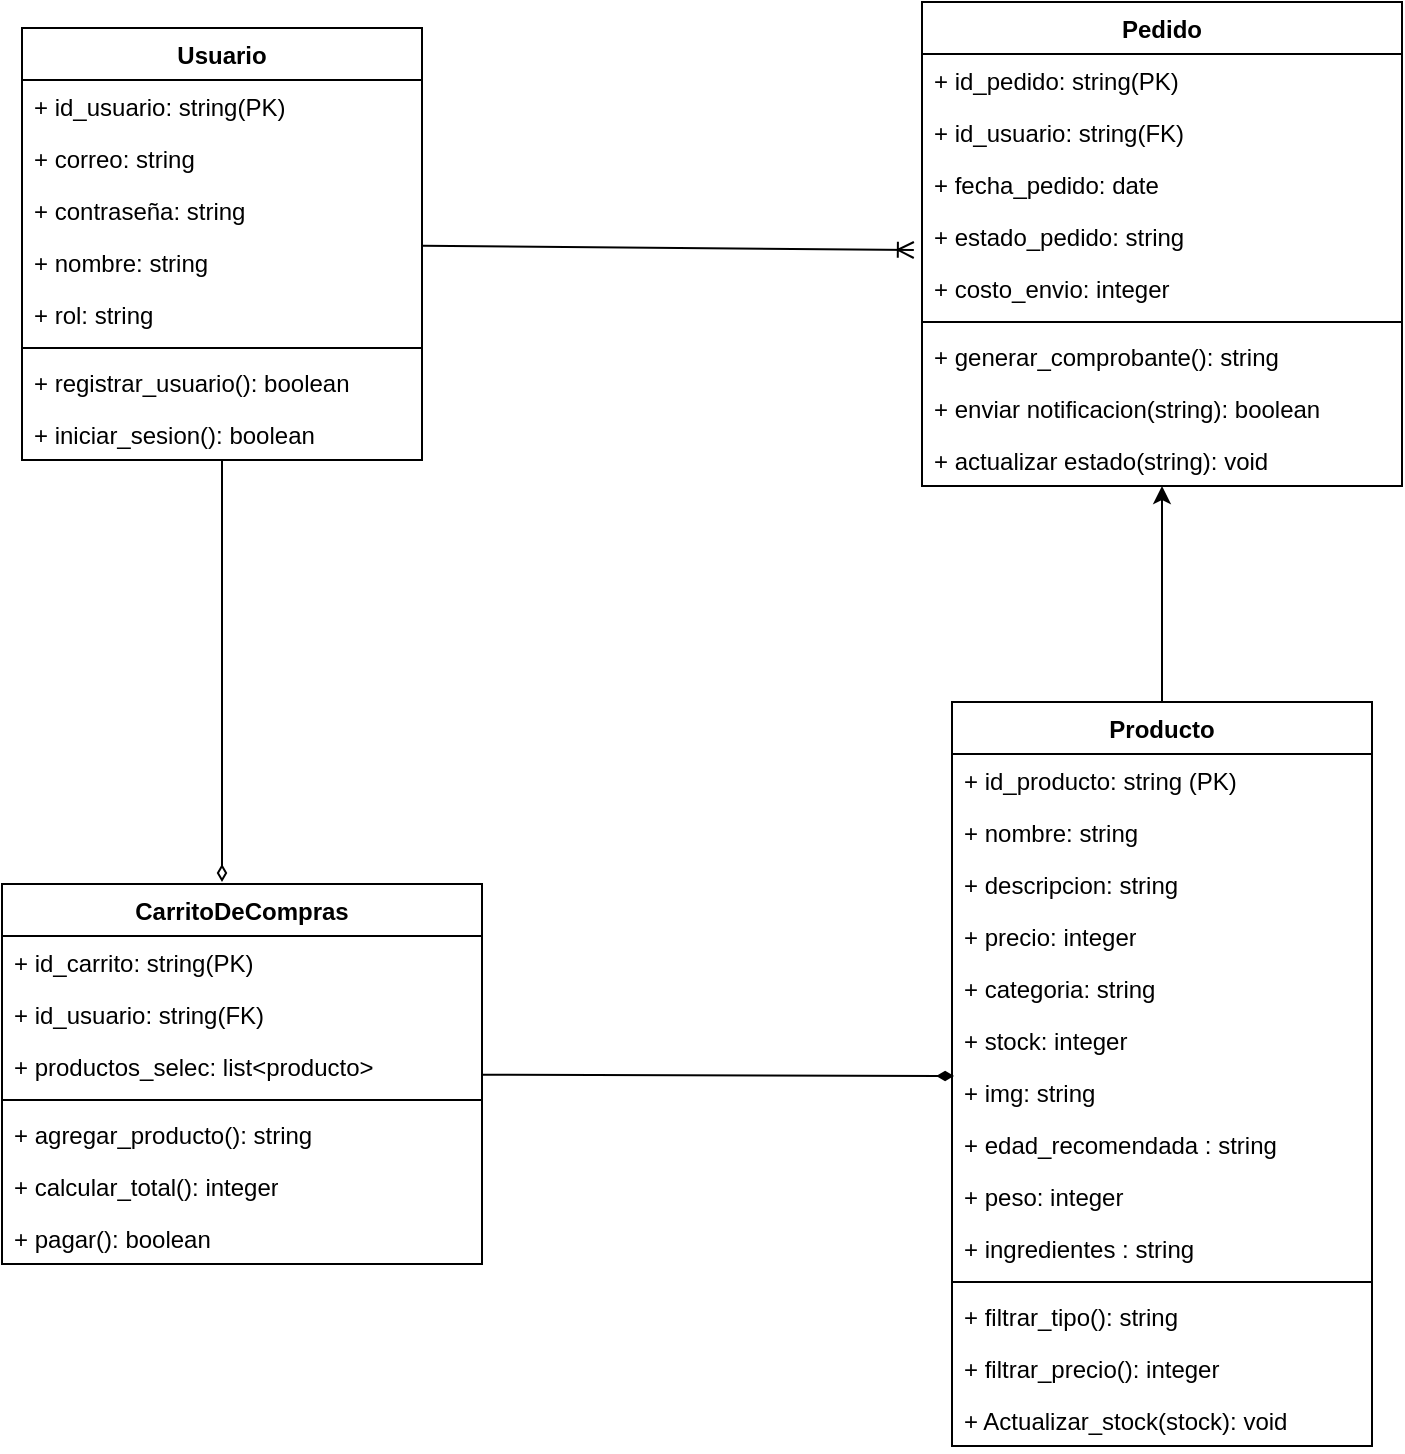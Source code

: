 <mxfile version="28.2.0">
  <diagram name="Página-1" id="JZeHO9JnNT2jCII-qCaZ">
    <mxGraphModel dx="1381" dy="757" grid="1" gridSize="10" guides="1" tooltips="1" connect="1" arrows="1" fold="1" page="1" pageScale="1" pageWidth="827" pageHeight="1169" math="0" shadow="0">
      <root>
        <mxCell id="0" />
        <mxCell id="1" parent="0" />
        <mxCell id="wsuXboVBja7lJ3KDwf4e-1" value="Usuario" style="swimlane;fontStyle=1;align=center;verticalAlign=top;childLayout=stackLayout;horizontal=1;startSize=26;horizontalStack=0;resizeParent=1;resizeParentMax=0;resizeLast=0;collapsible=1;marginBottom=0;whiteSpace=wrap;html=1;" parent="1" vertex="1">
          <mxGeometry x="40" y="33" width="200" height="216" as="geometry" />
        </mxCell>
        <mxCell id="wsuXboVBja7lJ3KDwf4e-2" value="+ id_usuario: string(PK)" style="text;strokeColor=none;fillColor=none;align=left;verticalAlign=top;spacingLeft=4;spacingRight=4;overflow=hidden;rotatable=0;points=[[0,0.5],[1,0.5]];portConstraint=eastwest;whiteSpace=wrap;html=1;" parent="wsuXboVBja7lJ3KDwf4e-1" vertex="1">
          <mxGeometry y="26" width="200" height="26" as="geometry" />
        </mxCell>
        <mxCell id="wsuXboVBja7lJ3KDwf4e-5" value="+ correo: string" style="text;strokeColor=none;fillColor=none;align=left;verticalAlign=top;spacingLeft=4;spacingRight=4;overflow=hidden;rotatable=0;points=[[0,0.5],[1,0.5]];portConstraint=eastwest;whiteSpace=wrap;html=1;" parent="wsuXboVBja7lJ3KDwf4e-1" vertex="1">
          <mxGeometry y="52" width="200" height="26" as="geometry" />
        </mxCell>
        <mxCell id="wsuXboVBja7lJ3KDwf4e-6" value="+ contraseña: string" style="text;strokeColor=none;fillColor=none;align=left;verticalAlign=top;spacingLeft=4;spacingRight=4;overflow=hidden;rotatable=0;points=[[0,0.5],[1,0.5]];portConstraint=eastwest;whiteSpace=wrap;html=1;" parent="wsuXboVBja7lJ3KDwf4e-1" vertex="1">
          <mxGeometry y="78" width="200" height="26" as="geometry" />
        </mxCell>
        <mxCell id="wsuXboVBja7lJ3KDwf4e-21" value="+ nombre: string" style="text;strokeColor=none;fillColor=none;align=left;verticalAlign=top;spacingLeft=4;spacingRight=4;overflow=hidden;rotatable=0;points=[[0,0.5],[1,0.5]];portConstraint=eastwest;whiteSpace=wrap;html=1;" parent="wsuXboVBja7lJ3KDwf4e-1" vertex="1">
          <mxGeometry y="104" width="200" height="26" as="geometry" />
        </mxCell>
        <mxCell id="wsuXboVBja7lJ3KDwf4e-20" value="+ rol: string" style="text;strokeColor=none;fillColor=none;align=left;verticalAlign=top;spacingLeft=4;spacingRight=4;overflow=hidden;rotatable=0;points=[[0,0.5],[1,0.5]];portConstraint=eastwest;whiteSpace=wrap;html=1;" parent="wsuXboVBja7lJ3KDwf4e-1" vertex="1">
          <mxGeometry y="130" width="200" height="26" as="geometry" />
        </mxCell>
        <mxCell id="wsuXboVBja7lJ3KDwf4e-3" value="" style="line;strokeWidth=1;fillColor=none;align=left;verticalAlign=middle;spacingTop=-1;spacingLeft=3;spacingRight=3;rotatable=0;labelPosition=right;points=[];portConstraint=eastwest;strokeColor=inherit;" parent="wsuXboVBja7lJ3KDwf4e-1" vertex="1">
          <mxGeometry y="156" width="200" height="8" as="geometry" />
        </mxCell>
        <mxCell id="wsuXboVBja7lJ3KDwf4e-4" value="+ registrar_usuario(): boolean" style="text;strokeColor=none;fillColor=none;align=left;verticalAlign=top;spacingLeft=4;spacingRight=4;overflow=hidden;rotatable=0;points=[[0,0.5],[1,0.5]];portConstraint=eastwest;whiteSpace=wrap;html=1;" parent="wsuXboVBja7lJ3KDwf4e-1" vertex="1">
          <mxGeometry y="164" width="200" height="26" as="geometry" />
        </mxCell>
        <mxCell id="wsuXboVBja7lJ3KDwf4e-24" value="+ iniciar_sesion(): boolean" style="text;strokeColor=none;fillColor=none;align=left;verticalAlign=top;spacingLeft=4;spacingRight=4;overflow=hidden;rotatable=0;points=[[0,0.5],[1,0.5]];portConstraint=eastwest;whiteSpace=wrap;html=1;" parent="wsuXboVBja7lJ3KDwf4e-1" vertex="1">
          <mxGeometry y="190" width="200" height="26" as="geometry" />
        </mxCell>
        <mxCell id="jud9MNa1EZAo4VdUJaBS-43" style="rounded=0;orthogonalLoop=1;jettySize=auto;html=1;" edge="1" parent="1" source="jud9MNa1EZAo4VdUJaBS-1" target="jud9MNa1EZAo4VdUJaBS-25">
          <mxGeometry relative="1" as="geometry" />
        </mxCell>
        <mxCell id="jud9MNa1EZAo4VdUJaBS-1" value="Producto" style="swimlane;fontStyle=1;align=center;verticalAlign=top;childLayout=stackLayout;horizontal=1;startSize=26;horizontalStack=0;resizeParent=1;resizeParentMax=0;resizeLast=0;collapsible=1;marginBottom=0;whiteSpace=wrap;html=1;" vertex="1" parent="1">
          <mxGeometry x="505" y="370" width="210" height="372" as="geometry" />
        </mxCell>
        <mxCell id="jud9MNa1EZAo4VdUJaBS-2" value="+ id_producto: string (PK)" style="text;strokeColor=none;fillColor=none;align=left;verticalAlign=top;spacingLeft=4;spacingRight=4;overflow=hidden;rotatable=0;points=[[0,0.5],[1,0.5]];portConstraint=eastwest;whiteSpace=wrap;html=1;" vertex="1" parent="jud9MNa1EZAo4VdUJaBS-1">
          <mxGeometry y="26" width="210" height="26" as="geometry" />
        </mxCell>
        <mxCell id="jud9MNa1EZAo4VdUJaBS-7" value="+ nombre: string" style="text;strokeColor=none;fillColor=none;align=left;verticalAlign=top;spacingLeft=4;spacingRight=4;overflow=hidden;rotatable=0;points=[[0,0.5],[1,0.5]];portConstraint=eastwest;whiteSpace=wrap;html=1;" vertex="1" parent="jud9MNa1EZAo4VdUJaBS-1">
          <mxGeometry y="52" width="210" height="26" as="geometry" />
        </mxCell>
        <mxCell id="jud9MNa1EZAo4VdUJaBS-5" value="+ descripcion: string" style="text;strokeColor=none;fillColor=none;align=left;verticalAlign=top;spacingLeft=4;spacingRight=4;overflow=hidden;rotatable=0;points=[[0,0.5],[1,0.5]];portConstraint=eastwest;whiteSpace=wrap;html=1;" vertex="1" parent="jud9MNa1EZAo4VdUJaBS-1">
          <mxGeometry y="78" width="210" height="26" as="geometry" />
        </mxCell>
        <mxCell id="jud9MNa1EZAo4VdUJaBS-9" value="+ precio: integer" style="text;strokeColor=none;fillColor=none;align=left;verticalAlign=top;spacingLeft=4;spacingRight=4;overflow=hidden;rotatable=0;points=[[0,0.5],[1,0.5]];portConstraint=eastwest;whiteSpace=wrap;html=1;" vertex="1" parent="jud9MNa1EZAo4VdUJaBS-1">
          <mxGeometry y="104" width="210" height="26" as="geometry" />
        </mxCell>
        <mxCell id="jud9MNa1EZAo4VdUJaBS-10" value="+ categoria: string" style="text;strokeColor=none;fillColor=none;align=left;verticalAlign=top;spacingLeft=4;spacingRight=4;overflow=hidden;rotatable=0;points=[[0,0.5],[1,0.5]];portConstraint=eastwest;whiteSpace=wrap;html=1;" vertex="1" parent="jud9MNa1EZAo4VdUJaBS-1">
          <mxGeometry y="130" width="210" height="26" as="geometry" />
        </mxCell>
        <mxCell id="jud9MNa1EZAo4VdUJaBS-8" value="+ stock: integer" style="text;strokeColor=none;fillColor=none;align=left;verticalAlign=top;spacingLeft=4;spacingRight=4;overflow=hidden;rotatable=0;points=[[0,0.5],[1,0.5]];portConstraint=eastwest;whiteSpace=wrap;html=1;" vertex="1" parent="jud9MNa1EZAo4VdUJaBS-1">
          <mxGeometry y="156" width="210" height="26" as="geometry" />
        </mxCell>
        <mxCell id="jud9MNa1EZAo4VdUJaBS-11" value="+ img: string" style="text;strokeColor=none;fillColor=none;align=left;verticalAlign=top;spacingLeft=4;spacingRight=4;overflow=hidden;rotatable=0;points=[[0,0.5],[1,0.5]];portConstraint=eastwest;whiteSpace=wrap;html=1;" vertex="1" parent="jud9MNa1EZAo4VdUJaBS-1">
          <mxGeometry y="182" width="210" height="26" as="geometry" />
        </mxCell>
        <mxCell id="jud9MNa1EZAo4VdUJaBS-6" value="+ edad_recomendada : string" style="text;strokeColor=none;fillColor=none;align=left;verticalAlign=top;spacingLeft=4;spacingRight=4;overflow=hidden;rotatable=0;points=[[0,0.5],[1,0.5]];portConstraint=eastwest;whiteSpace=wrap;html=1;" vertex="1" parent="jud9MNa1EZAo4VdUJaBS-1">
          <mxGeometry y="208" width="210" height="26" as="geometry" />
        </mxCell>
        <mxCell id="jud9MNa1EZAo4VdUJaBS-13" value="+ peso: integer" style="text;strokeColor=none;fillColor=none;align=left;verticalAlign=top;spacingLeft=4;spacingRight=4;overflow=hidden;rotatable=0;points=[[0,0.5],[1,0.5]];portConstraint=eastwest;whiteSpace=wrap;html=1;" vertex="1" parent="jud9MNa1EZAo4VdUJaBS-1">
          <mxGeometry y="234" width="210" height="26" as="geometry" />
        </mxCell>
        <mxCell id="jud9MNa1EZAo4VdUJaBS-12" value="+ ingredientes : string" style="text;strokeColor=none;fillColor=none;align=left;verticalAlign=top;spacingLeft=4;spacingRight=4;overflow=hidden;rotatable=0;points=[[0,0.5],[1,0.5]];portConstraint=eastwest;whiteSpace=wrap;html=1;" vertex="1" parent="jud9MNa1EZAo4VdUJaBS-1">
          <mxGeometry y="260" width="210" height="26" as="geometry" />
        </mxCell>
        <mxCell id="jud9MNa1EZAo4VdUJaBS-3" value="" style="line;strokeWidth=1;fillColor=none;align=left;verticalAlign=middle;spacingTop=-1;spacingLeft=3;spacingRight=3;rotatable=0;labelPosition=right;points=[];portConstraint=eastwest;strokeColor=inherit;" vertex="1" parent="jud9MNa1EZAo4VdUJaBS-1">
          <mxGeometry y="286" width="210" height="8" as="geometry" />
        </mxCell>
        <mxCell id="jud9MNa1EZAo4VdUJaBS-4" value="+ filtrar_tipo(): string" style="text;strokeColor=none;fillColor=none;align=left;verticalAlign=top;spacingLeft=4;spacingRight=4;overflow=hidden;rotatable=0;points=[[0,0.5],[1,0.5]];portConstraint=eastwest;whiteSpace=wrap;html=1;" vertex="1" parent="jud9MNa1EZAo4VdUJaBS-1">
          <mxGeometry y="294" width="210" height="26" as="geometry" />
        </mxCell>
        <mxCell id="jud9MNa1EZAo4VdUJaBS-14" value="+ filtrar_precio(): integer" style="text;strokeColor=none;fillColor=none;align=left;verticalAlign=top;spacingLeft=4;spacingRight=4;overflow=hidden;rotatable=0;points=[[0,0.5],[1,0.5]];portConstraint=eastwest;whiteSpace=wrap;html=1;" vertex="1" parent="jud9MNa1EZAo4VdUJaBS-1">
          <mxGeometry y="320" width="210" height="26" as="geometry" />
        </mxCell>
        <mxCell id="jud9MNa1EZAo4VdUJaBS-15" value="+ Actualizar_stock(stock): void" style="text;strokeColor=none;fillColor=none;align=left;verticalAlign=top;spacingLeft=4;spacingRight=4;overflow=hidden;rotatable=0;points=[[0,0.5],[1,0.5]];portConstraint=eastwest;whiteSpace=wrap;html=1;" vertex="1" parent="jud9MNa1EZAo4VdUJaBS-1">
          <mxGeometry y="346" width="210" height="26" as="geometry" />
        </mxCell>
        <mxCell id="jud9MNa1EZAo4VdUJaBS-16" value="CarritoDeCompras" style="swimlane;fontStyle=1;align=center;verticalAlign=top;childLayout=stackLayout;horizontal=1;startSize=26;horizontalStack=0;resizeParent=1;resizeParentMax=0;resizeLast=0;collapsible=1;marginBottom=0;whiteSpace=wrap;html=1;" vertex="1" parent="1">
          <mxGeometry x="30" y="461" width="240" height="190" as="geometry" />
        </mxCell>
        <mxCell id="jud9MNa1EZAo4VdUJaBS-17" value="+ id_carrito: string(PK)" style="text;strokeColor=none;fillColor=none;align=left;verticalAlign=top;spacingLeft=4;spacingRight=4;overflow=hidden;rotatable=0;points=[[0,0.5],[1,0.5]];portConstraint=eastwest;whiteSpace=wrap;html=1;" vertex="1" parent="jud9MNa1EZAo4VdUJaBS-16">
          <mxGeometry y="26" width="240" height="26" as="geometry" />
        </mxCell>
        <mxCell id="jud9MNa1EZAo4VdUJaBS-20" value="+ id_usuario: string(FK)" style="text;strokeColor=none;fillColor=none;align=left;verticalAlign=top;spacingLeft=4;spacingRight=4;overflow=hidden;rotatable=0;points=[[0,0.5],[1,0.5]];portConstraint=eastwest;whiteSpace=wrap;html=1;" vertex="1" parent="jud9MNa1EZAo4VdUJaBS-16">
          <mxGeometry y="52" width="240" height="26" as="geometry" />
        </mxCell>
        <mxCell id="jud9MNa1EZAo4VdUJaBS-21" value="+ productos_selec: list&amp;lt;producto&amp;gt;" style="text;strokeColor=none;fillColor=none;align=left;verticalAlign=top;spacingLeft=4;spacingRight=4;overflow=hidden;rotatable=0;points=[[0,0.5],[1,0.5]];portConstraint=eastwest;whiteSpace=wrap;html=1;" vertex="1" parent="jud9MNa1EZAo4VdUJaBS-16">
          <mxGeometry y="78" width="240" height="26" as="geometry" />
        </mxCell>
        <mxCell id="jud9MNa1EZAo4VdUJaBS-18" value="" style="line;strokeWidth=1;fillColor=none;align=left;verticalAlign=middle;spacingTop=-1;spacingLeft=3;spacingRight=3;rotatable=0;labelPosition=right;points=[];portConstraint=eastwest;strokeColor=inherit;" vertex="1" parent="jud9MNa1EZAo4VdUJaBS-16">
          <mxGeometry y="104" width="240" height="8" as="geometry" />
        </mxCell>
        <mxCell id="jud9MNa1EZAo4VdUJaBS-23" value="+ agregar_producto(): string" style="text;strokeColor=none;fillColor=none;align=left;verticalAlign=top;spacingLeft=4;spacingRight=4;overflow=hidden;rotatable=0;points=[[0,0.5],[1,0.5]];portConstraint=eastwest;whiteSpace=wrap;html=1;" vertex="1" parent="jud9MNa1EZAo4VdUJaBS-16">
          <mxGeometry y="112" width="240" height="26" as="geometry" />
        </mxCell>
        <mxCell id="jud9MNa1EZAo4VdUJaBS-19" value="+ calcular_total(): integer" style="text;strokeColor=none;fillColor=none;align=left;verticalAlign=top;spacingLeft=4;spacingRight=4;overflow=hidden;rotatable=0;points=[[0,0.5],[1,0.5]];portConstraint=eastwest;whiteSpace=wrap;html=1;" vertex="1" parent="jud9MNa1EZAo4VdUJaBS-16">
          <mxGeometry y="138" width="240" height="26" as="geometry" />
        </mxCell>
        <mxCell id="jud9MNa1EZAo4VdUJaBS-24" value="+ pagar(): boolean" style="text;strokeColor=none;fillColor=none;align=left;verticalAlign=top;spacingLeft=4;spacingRight=4;overflow=hidden;rotatable=0;points=[[0,0.5],[1,0.5]];portConstraint=eastwest;whiteSpace=wrap;html=1;" vertex="1" parent="jud9MNa1EZAo4VdUJaBS-16">
          <mxGeometry y="164" width="240" height="26" as="geometry" />
        </mxCell>
        <mxCell id="jud9MNa1EZAo4VdUJaBS-25" value="Pedido" style="swimlane;fontStyle=1;align=center;verticalAlign=top;childLayout=stackLayout;horizontal=1;startSize=26;horizontalStack=0;resizeParent=1;resizeParentMax=0;resizeLast=0;collapsible=1;marginBottom=0;whiteSpace=wrap;html=1;" vertex="1" parent="1">
          <mxGeometry x="490" y="20" width="240" height="242" as="geometry" />
        </mxCell>
        <mxCell id="jud9MNa1EZAo4VdUJaBS-26" value="+ id_pedido: string(PK)" style="text;strokeColor=none;fillColor=none;align=left;verticalAlign=top;spacingLeft=4;spacingRight=4;overflow=hidden;rotatable=0;points=[[0,0.5],[1,0.5]];portConstraint=eastwest;whiteSpace=wrap;html=1;" vertex="1" parent="jud9MNa1EZAo4VdUJaBS-25">
          <mxGeometry y="26" width="240" height="26" as="geometry" />
        </mxCell>
        <mxCell id="jud9MNa1EZAo4VdUJaBS-32" value="+ id_usuario: string(FK)" style="text;strokeColor=none;fillColor=none;align=left;verticalAlign=top;spacingLeft=4;spacingRight=4;overflow=hidden;rotatable=0;points=[[0,0.5],[1,0.5]];portConstraint=eastwest;whiteSpace=wrap;html=1;" vertex="1" parent="jud9MNa1EZAo4VdUJaBS-25">
          <mxGeometry y="52" width="240" height="26" as="geometry" />
        </mxCell>
        <mxCell id="jud9MNa1EZAo4VdUJaBS-29" value="+ fecha_pedido: date" style="text;strokeColor=none;fillColor=none;align=left;verticalAlign=top;spacingLeft=4;spacingRight=4;overflow=hidden;rotatable=0;points=[[0,0.5],[1,0.5]];portConstraint=eastwest;whiteSpace=wrap;html=1;" vertex="1" parent="jud9MNa1EZAo4VdUJaBS-25">
          <mxGeometry y="78" width="240" height="26" as="geometry" />
        </mxCell>
        <mxCell id="jud9MNa1EZAo4VdUJaBS-31" value="+ estado_pedido: string" style="text;strokeColor=none;fillColor=none;align=left;verticalAlign=top;spacingLeft=4;spacingRight=4;overflow=hidden;rotatable=0;points=[[0,0.5],[1,0.5]];portConstraint=eastwest;whiteSpace=wrap;html=1;" vertex="1" parent="jud9MNa1EZAo4VdUJaBS-25">
          <mxGeometry y="104" width="240" height="26" as="geometry" />
        </mxCell>
        <mxCell id="jud9MNa1EZAo4VdUJaBS-30" value="+ costo_envio: integer" style="text;strokeColor=none;fillColor=none;align=left;verticalAlign=top;spacingLeft=4;spacingRight=4;overflow=hidden;rotatable=0;points=[[0,0.5],[1,0.5]];portConstraint=eastwest;whiteSpace=wrap;html=1;" vertex="1" parent="jud9MNa1EZAo4VdUJaBS-25">
          <mxGeometry y="130" width="240" height="26" as="geometry" />
        </mxCell>
        <mxCell id="jud9MNa1EZAo4VdUJaBS-27" value="" style="line;strokeWidth=1;fillColor=none;align=left;verticalAlign=middle;spacingTop=-1;spacingLeft=3;spacingRight=3;rotatable=0;labelPosition=right;points=[];portConstraint=eastwest;strokeColor=inherit;" vertex="1" parent="jud9MNa1EZAo4VdUJaBS-25">
          <mxGeometry y="156" width="240" height="8" as="geometry" />
        </mxCell>
        <mxCell id="jud9MNa1EZAo4VdUJaBS-28" value="+ generar_comprobante(): string" style="text;strokeColor=none;fillColor=none;align=left;verticalAlign=top;spacingLeft=4;spacingRight=4;overflow=hidden;rotatable=0;points=[[0,0.5],[1,0.5]];portConstraint=eastwest;whiteSpace=wrap;html=1;" vertex="1" parent="jud9MNa1EZAo4VdUJaBS-25">
          <mxGeometry y="164" width="240" height="26" as="geometry" />
        </mxCell>
        <mxCell id="jud9MNa1EZAo4VdUJaBS-33" value="+ enviar notificacion(string): boolean" style="text;strokeColor=none;fillColor=none;align=left;verticalAlign=top;spacingLeft=4;spacingRight=4;overflow=hidden;rotatable=0;points=[[0,0.5],[1,0.5]];portConstraint=eastwest;whiteSpace=wrap;html=1;" vertex="1" parent="jud9MNa1EZAo4VdUJaBS-25">
          <mxGeometry y="190" width="240" height="26" as="geometry" />
        </mxCell>
        <mxCell id="jud9MNa1EZAo4VdUJaBS-34" value="+ actualizar estado(string): void" style="text;strokeColor=none;fillColor=none;align=left;verticalAlign=top;spacingLeft=4;spacingRight=4;overflow=hidden;rotatable=0;points=[[0,0.5],[1,0.5]];portConstraint=eastwest;whiteSpace=wrap;html=1;" vertex="1" parent="jud9MNa1EZAo4VdUJaBS-25">
          <mxGeometry y="216" width="240" height="26" as="geometry" />
        </mxCell>
        <mxCell id="jud9MNa1EZAo4VdUJaBS-40" style="rounded=0;orthogonalLoop=1;jettySize=auto;html=1;entryX=-0.017;entryY=0.769;entryDx=0;entryDy=0;entryPerimeter=0;endArrow=ERoneToMany;endFill=0;" edge="1" parent="1" source="wsuXboVBja7lJ3KDwf4e-1" target="jud9MNa1EZAo4VdUJaBS-31">
          <mxGeometry relative="1" as="geometry" />
        </mxCell>
        <mxCell id="jud9MNa1EZAo4VdUJaBS-41" style="rounded=0;orthogonalLoop=1;jettySize=auto;html=1;entryX=0.005;entryY=0.192;entryDx=0;entryDy=0;entryPerimeter=0;endArrow=diamondThin;endFill=1;" edge="1" parent="1" source="jud9MNa1EZAo4VdUJaBS-16" target="jud9MNa1EZAo4VdUJaBS-11">
          <mxGeometry relative="1" as="geometry">
            <mxPoint x="500" y="557" as="targetPoint" />
          </mxGeometry>
        </mxCell>
        <mxCell id="jud9MNa1EZAo4VdUJaBS-42" style="rounded=0;orthogonalLoop=1;jettySize=auto;html=1;endArrow=diamondThin;endFill=0;" edge="1" parent="1" source="wsuXboVBja7lJ3KDwf4e-1">
          <mxGeometry relative="1" as="geometry">
            <mxPoint x="140" y="460" as="targetPoint" />
          </mxGeometry>
        </mxCell>
      </root>
    </mxGraphModel>
  </diagram>
</mxfile>

